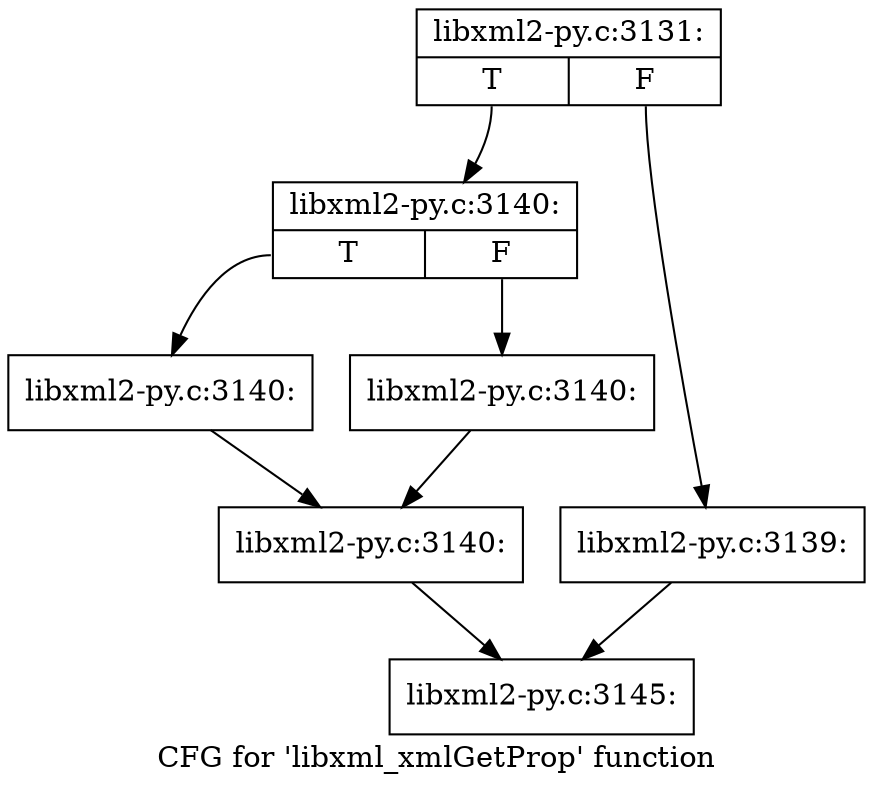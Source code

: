 digraph "CFG for 'libxml_xmlGetProp' function" {
	label="CFG for 'libxml_xmlGetProp' function";

	Node0x3ee1d40 [shape=record,label="{libxml2-py.c:3131:|{<s0>T|<s1>F}}"];
	Node0x3ee1d40:s0 -> Node0x3ee3350;
	Node0x3ee1d40:s1 -> Node0x3ee3300;
	Node0x3ee3300 [shape=record,label="{libxml2-py.c:3139:}"];
	Node0x3ee3300 -> Node0x3ee15d0;
	Node0x3ee3350 [shape=record,label="{libxml2-py.c:3140:|{<s0>T|<s1>F}}"];
	Node0x3ee3350:s0 -> Node0x3ee3be0;
	Node0x3ee3350:s1 -> Node0x3ee3c30;
	Node0x3ee3be0 [shape=record,label="{libxml2-py.c:3140:}"];
	Node0x3ee3be0 -> Node0x3ee3c80;
	Node0x3ee3c30 [shape=record,label="{libxml2-py.c:3140:}"];
	Node0x3ee3c30 -> Node0x3ee3c80;
	Node0x3ee3c80 [shape=record,label="{libxml2-py.c:3140:}"];
	Node0x3ee3c80 -> Node0x3ee15d0;
	Node0x3ee15d0 [shape=record,label="{libxml2-py.c:3145:}"];
}
